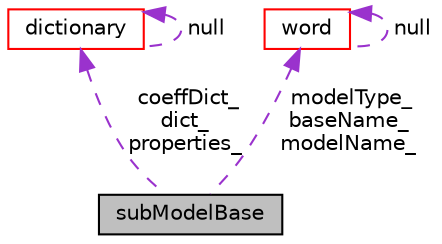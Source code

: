 digraph "subModelBase"
{
  bgcolor="transparent";
  edge [fontname="Helvetica",fontsize="10",labelfontname="Helvetica",labelfontsize="10"];
  node [fontname="Helvetica",fontsize="10",shape=record];
  Node175 [label="subModelBase",height=0.2,width=0.4,color="black", fillcolor="grey75", style="filled", fontcolor="black"];
  Node176 -> Node175 [dir="back",color="darkorchid3",fontsize="10",style="dashed",label=" coeffDict_\ndict_\nproperties_" ,fontname="Helvetica"];
  Node176 [label="dictionary",height=0.2,width=0.4,color="red",URL="$a27129.html",tooltip="A list of keyword definitions, which are a keyword followed by any number of values (e..."];
  Node176 -> Node176 [dir="back",color="darkorchid3",fontsize="10",style="dashed",label=" null" ,fontname="Helvetica"];
  Node181 -> Node175 [dir="back",color="darkorchid3",fontsize="10",style="dashed",label=" modelType_\nbaseName_\nmodelName_" ,fontname="Helvetica"];
  Node181 [label="word",height=0.2,width=0.4,color="red",URL="$a29565.html",tooltip="A class for handling words, derived from string. "];
  Node181 -> Node181 [dir="back",color="darkorchid3",fontsize="10",style="dashed",label=" null" ,fontname="Helvetica"];
}
